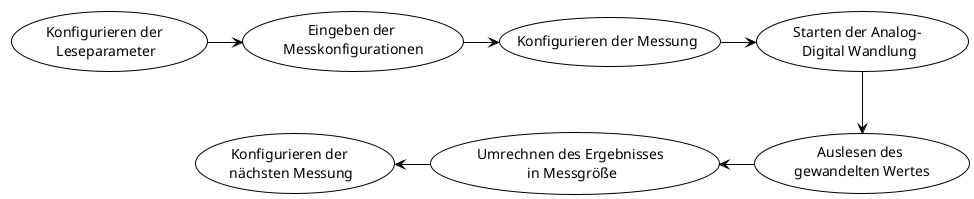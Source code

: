 @startuml

!theme plain
' left to right direction
skinparam linetype polyline
skinparam linetype ortho
'!pragma layout elk


usecase (Konfigurieren der \nLeseparameter) as UC1
usecase (Eingeben der \nMesskonfigurationen) as UC2
usecase (Konfigurieren der Messung) as UC3
usecase (Starten der Analog- \nDigital Wandlung) as UC4
usecase (Auslesen des \ngewandelten Wertes) as UC5
usecase (Umrechnen des Ergebnisses \nin Messgröße) as UC6
usecase (Konfigurieren der \nnächsten Messung) as UC7




UC1 -right-> UC2
UC2 -right-> UC3
UC3 -right-> UC4
UC4 -down-> UC5
UC5 -left--> UC6
UC6 -left--> UC7

@enduml